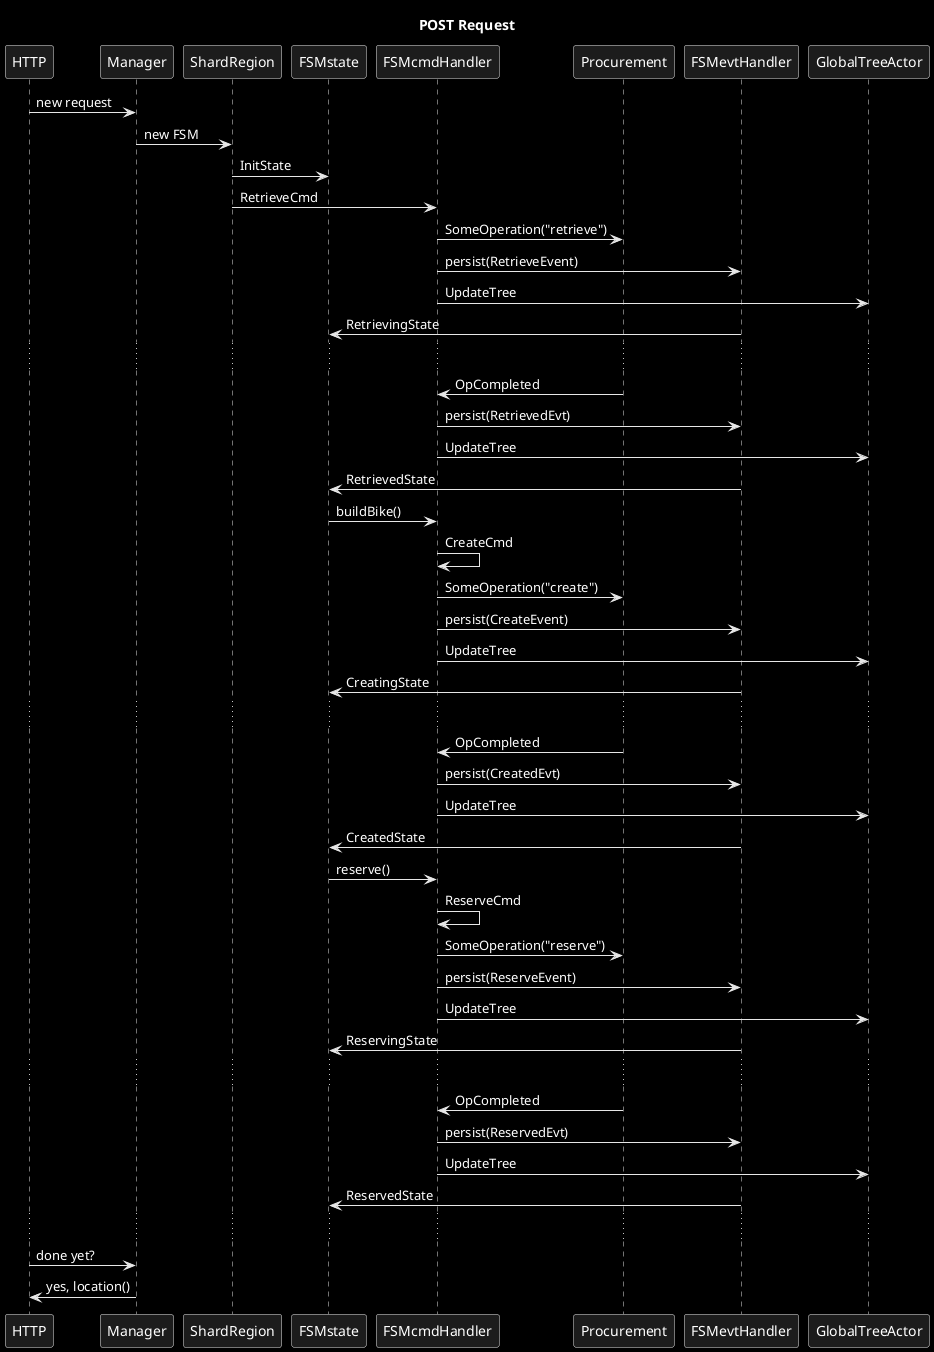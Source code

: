 @startuml
skinparam monochrome reverse

title POST Request

HTTP -> Manager: new request
Manager -> ShardRegion: new FSM
ShardRegion -> FSMstate: InitState
ShardRegion -> FSMcmdHandler: RetrieveCmd
FSMcmdHandler -> Procurement: SomeOperation("retrieve")
FSMcmdHandler -> FSMevtHandler: persist(RetrieveEvent)
FSMcmdHandler -> GlobalTreeActor: UpdateTree
FSMevtHandler -> FSMstate: RetrievingState
...
Procurement -> FSMcmdHandler: OpCompleted
FSMcmdHandler -> FSMevtHandler: persist(RetrievedEvt)
FSMcmdHandler -> GlobalTreeActor: UpdateTree
FSMevtHandler -> FSMstate: RetrievedState
FSMstate -> FSMcmdHandler: buildBike()
FSMcmdHandler -> FSMcmdHandler: CreateCmd

FSMcmdHandler -> Procurement: SomeOperation("create")
FSMcmdHandler -> FSMevtHandler: persist(CreateEvent)
FSMcmdHandler -> GlobalTreeActor: UpdateTree
FSMevtHandler -> FSMstate: CreatingState
...
Procurement -> FSMcmdHandler: OpCompleted
FSMcmdHandler -> FSMevtHandler: persist(CreatedEvt)
FSMcmdHandler -> GlobalTreeActor: UpdateTree
FSMevtHandler -> FSMstate: CreatedState
FSMstate -> FSMcmdHandler: reserve()
FSMcmdHandler -> FSMcmdHandler: ReserveCmd

FSMcmdHandler -> Procurement: SomeOperation("reserve")
FSMcmdHandler -> FSMevtHandler: persist(ReserveEvent)
FSMcmdHandler -> GlobalTreeActor: UpdateTree
FSMevtHandler -> FSMstate: ReservingState
...
Procurement -> FSMcmdHandler: OpCompleted
FSMcmdHandler -> FSMevtHandler: persist(ReservedEvt)
FSMcmdHandler -> GlobalTreeActor: UpdateTree
FSMevtHandler -> FSMstate: ReservedState
...
HTTP -> Manager: done yet?
HTTP <- Manager: yes, location()

@enduml
